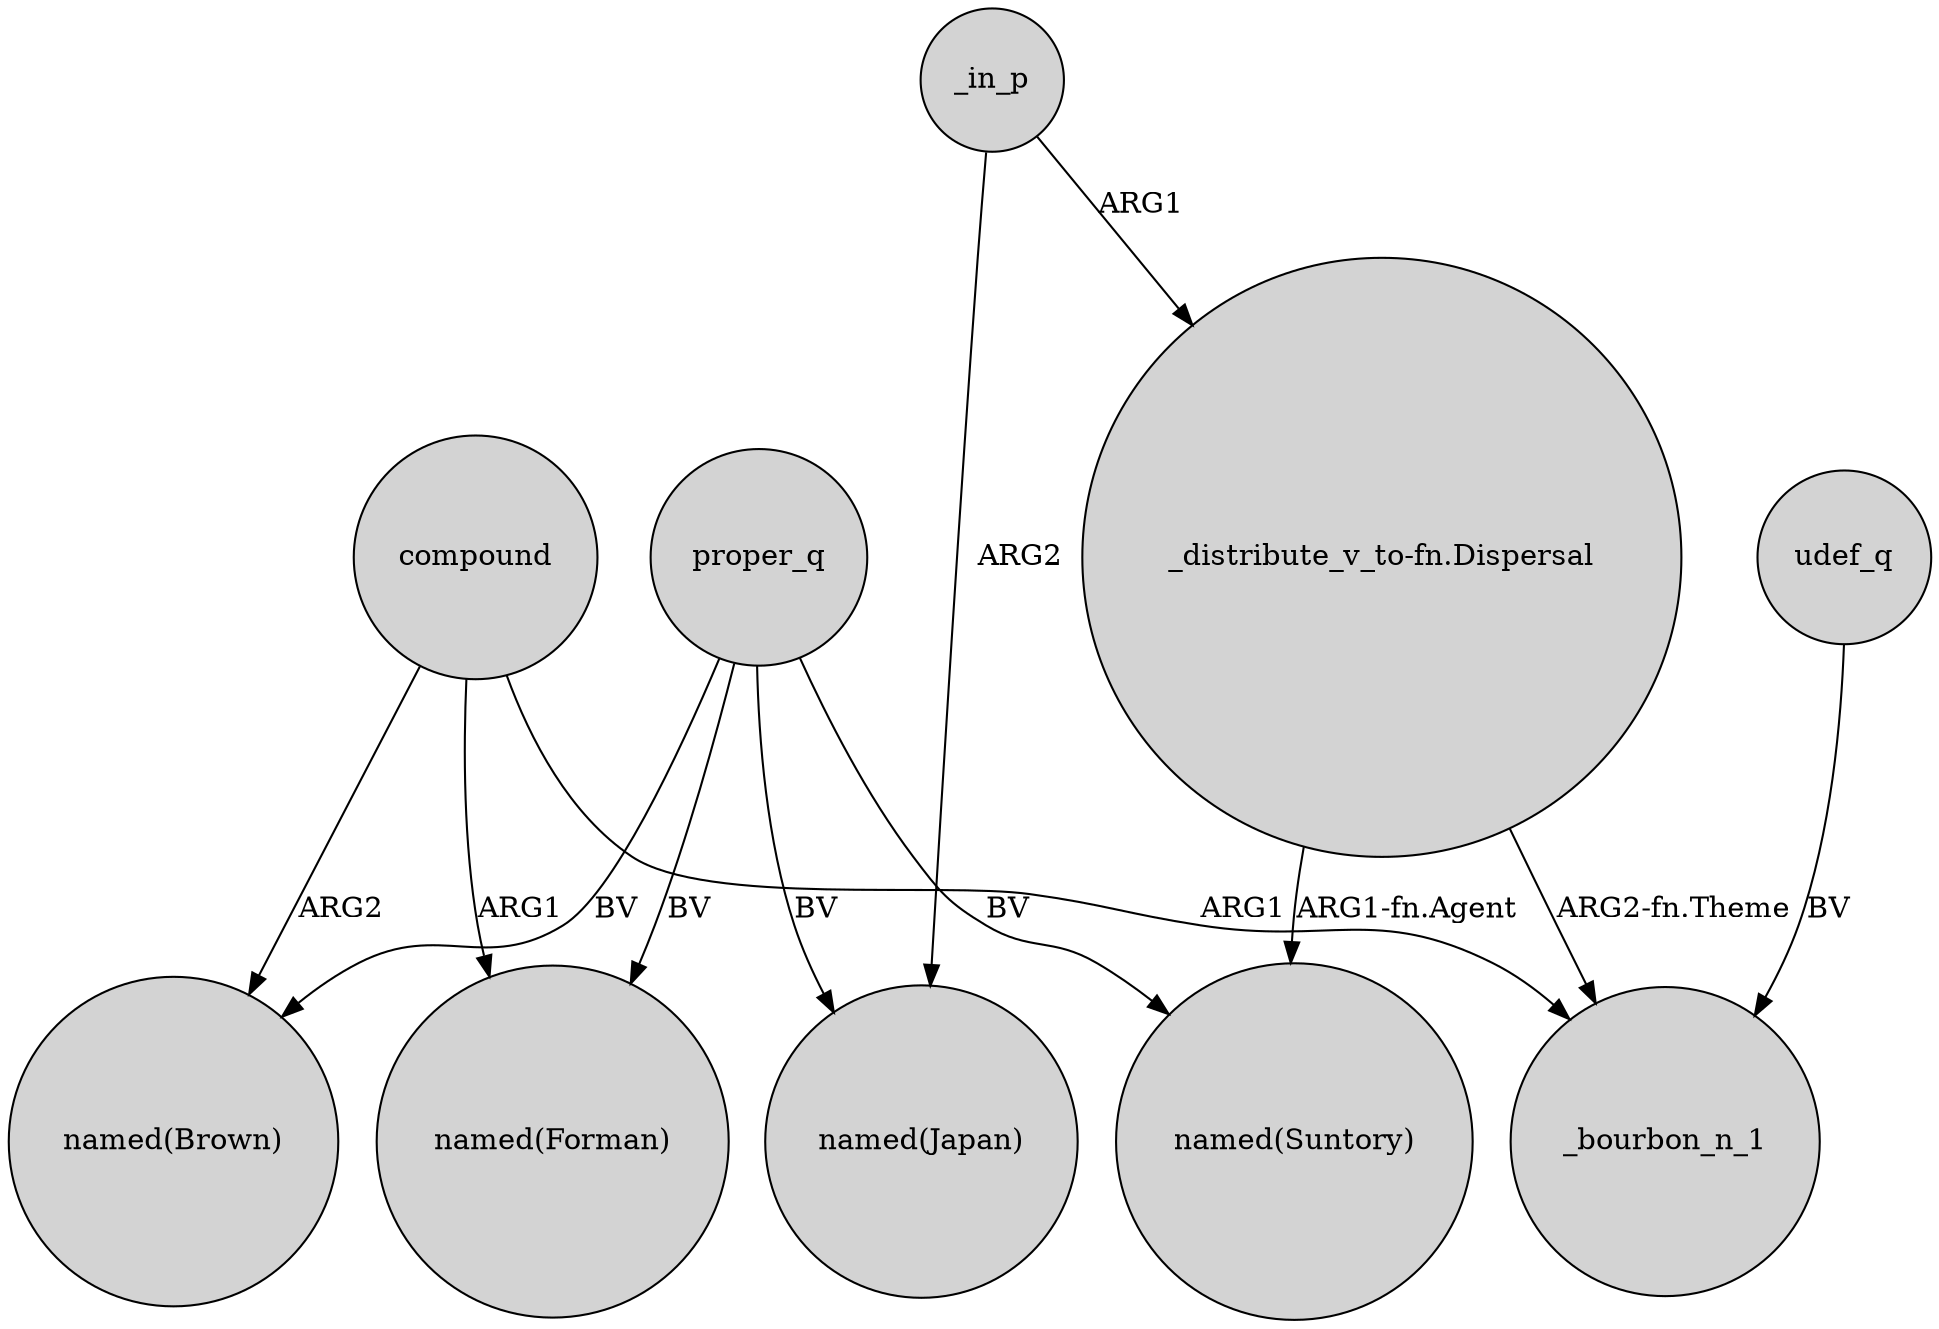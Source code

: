 digraph {
	node [shape=circle style=filled]
	proper_q -> "named(Forman)" [label=BV]
	proper_q -> "named(Suntory)" [label=BV]
	_in_p -> "_distribute_v_to-fn.Dispersal" [label=ARG1]
	compound -> _bourbon_n_1 [label=ARG1]
	compound -> "named(Brown)" [label=ARG2]
	"_distribute_v_to-fn.Dispersal" -> "named(Suntory)" [label="ARG1-fn.Agent"]
	udef_q -> _bourbon_n_1 [label=BV]
	proper_q -> "named(Brown)" [label=BV]
	proper_q -> "named(Japan)" [label=BV]
	_in_p -> "named(Japan)" [label=ARG2]
	compound -> "named(Forman)" [label=ARG1]
	"_distribute_v_to-fn.Dispersal" -> _bourbon_n_1 [label="ARG2-fn.Theme"]
}
